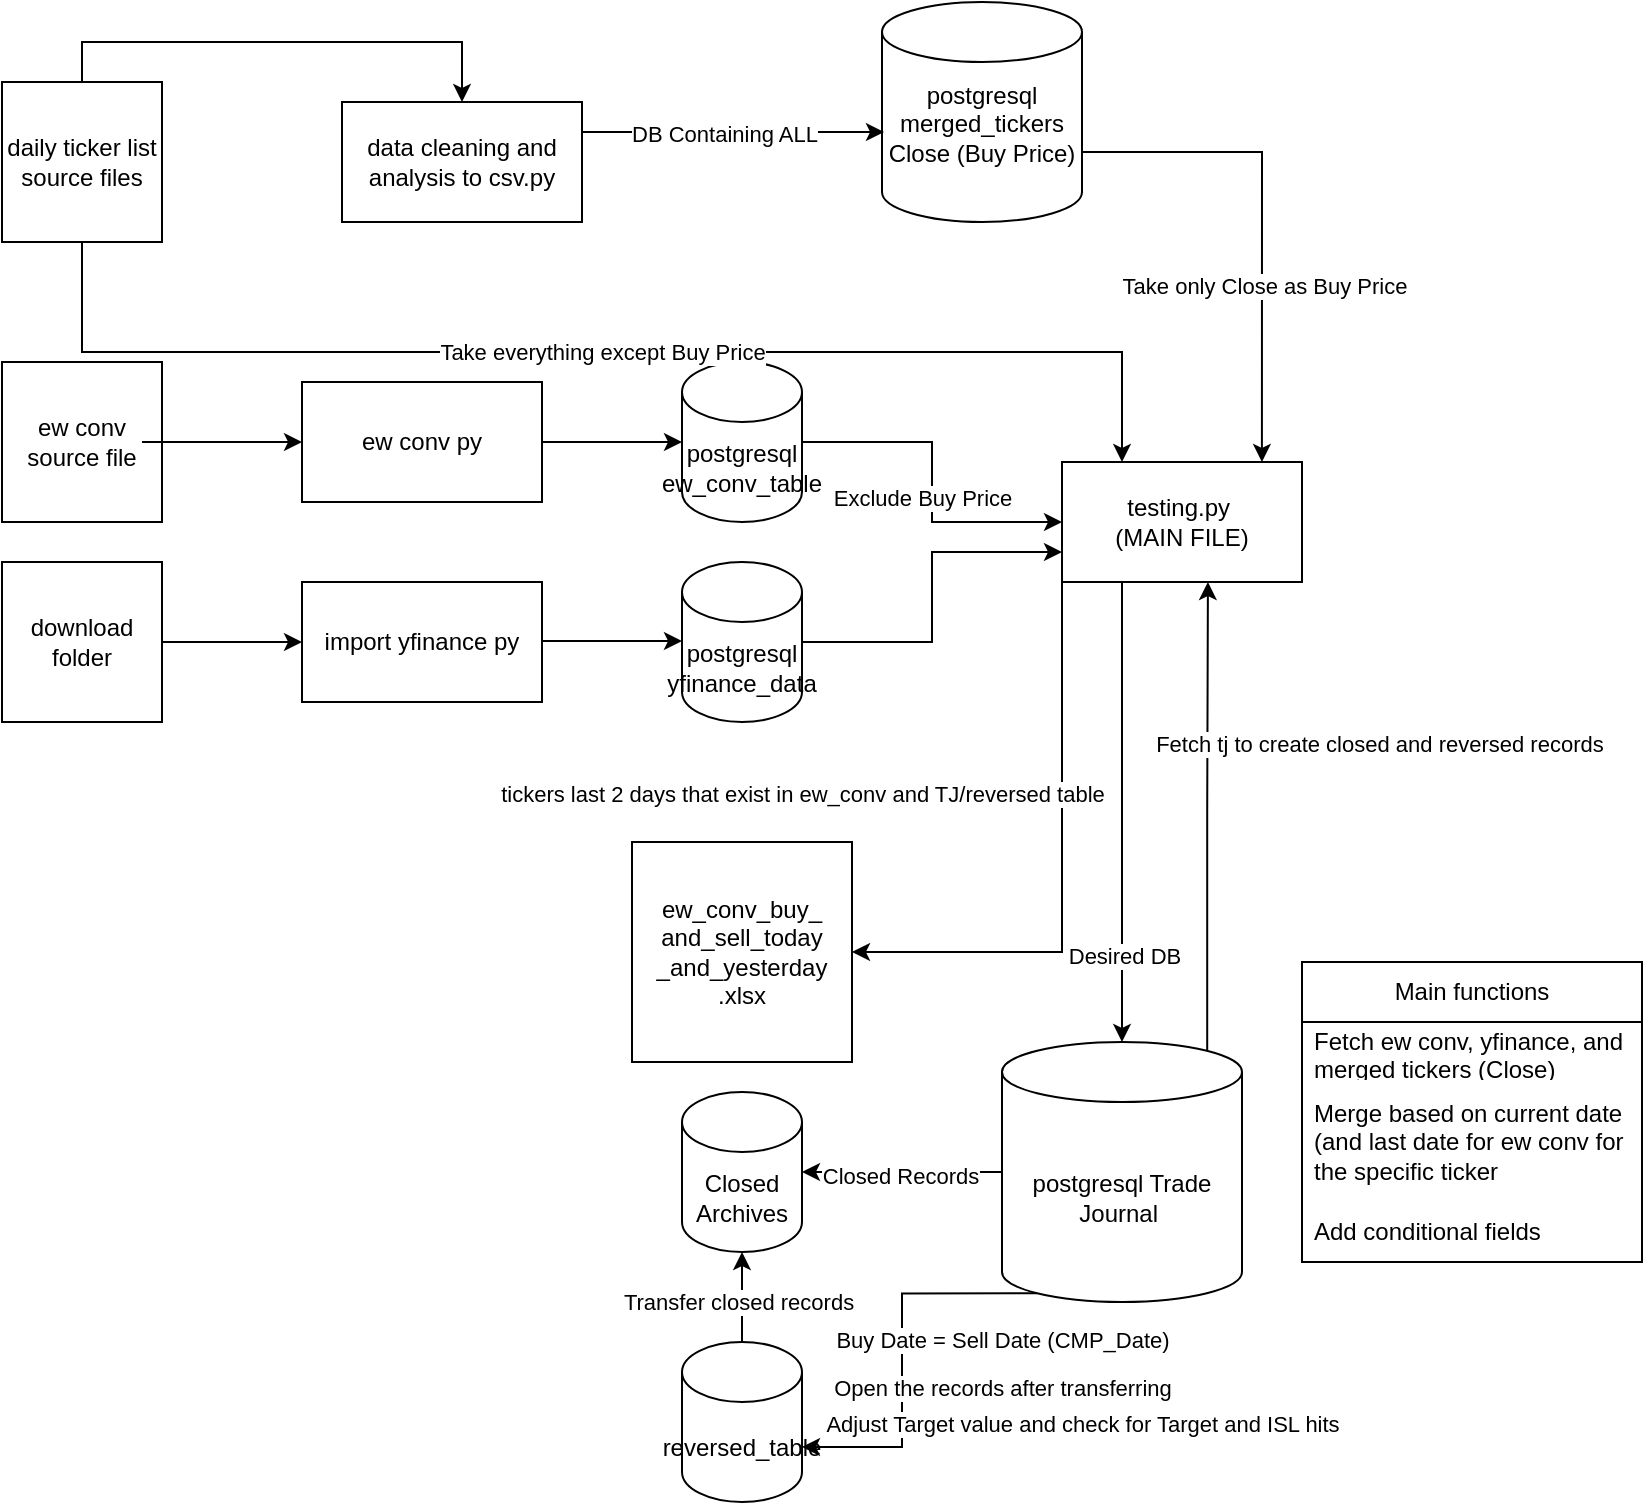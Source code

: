 <mxfile version="24.8.6">
  <diagram name="Page-1" id="f7qXiUDUXM9vJUY4WpnZ">
    <mxGraphModel dx="1434" dy="784" grid="1" gridSize="10" guides="1" tooltips="1" connect="1" arrows="1" fold="1" page="1" pageScale="1" pageWidth="850" pageHeight="1100" math="0" shadow="0">
      <root>
        <mxCell id="0" />
        <mxCell id="1" parent="0" />
        <mxCell id="9g_AEu41fhtfM2SIhQAU-1" value="ew conv py" style="rounded=0;whiteSpace=wrap;html=1;" parent="1" vertex="1">
          <mxGeometry x="170" y="220" width="120" height="60" as="geometry" />
        </mxCell>
        <mxCell id="9g_AEu41fhtfM2SIhQAU-2" value="import yfinance py" style="rounded=0;whiteSpace=wrap;html=1;" parent="1" vertex="1">
          <mxGeometry x="170" y="320" width="120" height="60" as="geometry" />
        </mxCell>
        <mxCell id="H_QMuTr9eTEAzUCj69De-5" style="edgeStyle=orthogonalEdgeStyle;rounded=0;orthogonalLoop=1;jettySize=auto;html=1;exitX=0;exitY=1;exitDx=0;exitDy=0;entryX=1;entryY=0.5;entryDx=0;entryDy=0;" edge="1" parent="1" source="9g_AEu41fhtfM2SIhQAU-3" target="H_QMuTr9eTEAzUCj69De-1">
          <mxGeometry relative="1" as="geometry" />
        </mxCell>
        <mxCell id="H_QMuTr9eTEAzUCj69De-6" value="tickers last 2 days that exist in ew_conv and TJ/reversed table" style="edgeLabel;html=1;align=center;verticalAlign=middle;resizable=0;points=[];" vertex="1" connectable="0" parent="H_QMuTr9eTEAzUCj69De-5">
          <mxGeometry x="-0.133" y="-1" relative="1" as="geometry">
            <mxPoint x="-129" y="-20" as="offset" />
          </mxGeometry>
        </mxCell>
        <mxCell id="9g_AEu41fhtfM2SIhQAU-3" value="testing.py&amp;nbsp;&lt;div&gt;(MAIN FILE)&lt;/div&gt;" style="rounded=0;whiteSpace=wrap;html=1;" parent="1" vertex="1">
          <mxGeometry x="550" y="260" width="120" height="60" as="geometry" />
        </mxCell>
        <mxCell id="9g_AEu41fhtfM2SIhQAU-4" value="" style="endArrow=classic;html=1;rounded=0;" parent="1" edge="1">
          <mxGeometry width="50" height="50" relative="1" as="geometry">
            <mxPoint x="290" y="250" as="sourcePoint" />
            <mxPoint x="360" y="250" as="targetPoint" />
          </mxGeometry>
        </mxCell>
        <mxCell id="9g_AEu41fhtfM2SIhQAU-5" value="" style="endArrow=classic;html=1;rounded=0;" parent="1" edge="1">
          <mxGeometry width="50" height="50" relative="1" as="geometry">
            <mxPoint x="290" y="349.5" as="sourcePoint" />
            <mxPoint x="360" y="349.5" as="targetPoint" />
          </mxGeometry>
        </mxCell>
        <mxCell id="9g_AEu41fhtfM2SIhQAU-20" style="edgeStyle=orthogonalEdgeStyle;rounded=0;orthogonalLoop=1;jettySize=auto;html=1;exitX=1;exitY=0.5;exitDx=0;exitDy=0;exitPerimeter=0;entryX=0;entryY=0.5;entryDx=0;entryDy=0;" parent="1" source="9g_AEu41fhtfM2SIhQAU-7" target="9g_AEu41fhtfM2SIhQAU-3" edge="1">
          <mxGeometry relative="1" as="geometry">
            <mxPoint x="490" y="250" as="targetPoint" />
          </mxGeometry>
        </mxCell>
        <mxCell id="d_13KXShtALWo8nMmFfi-22" value="Exclude Buy Price" style="edgeLabel;html=1;align=center;verticalAlign=middle;resizable=0;points=[];" parent="9g_AEu41fhtfM2SIhQAU-20" vertex="1" connectable="0">
          <mxGeometry x="0.092" relative="1" as="geometry">
            <mxPoint x="-5" as="offset" />
          </mxGeometry>
        </mxCell>
        <mxCell id="9g_AEu41fhtfM2SIhQAU-7" value="postgresql ew_conv_table" style="shape=cylinder3;whiteSpace=wrap;html=1;boundedLbl=1;backgroundOutline=1;size=15;" parent="1" vertex="1">
          <mxGeometry x="360" y="210" width="60" height="80" as="geometry" />
        </mxCell>
        <mxCell id="9g_AEu41fhtfM2SIhQAU-21" style="edgeStyle=orthogonalEdgeStyle;rounded=0;orthogonalLoop=1;jettySize=auto;html=1;exitX=1;exitY=0.5;exitDx=0;exitDy=0;exitPerimeter=0;entryX=0;entryY=0.75;entryDx=0;entryDy=0;" parent="1" source="9g_AEu41fhtfM2SIhQAU-8" target="9g_AEu41fhtfM2SIhQAU-3" edge="1">
          <mxGeometry relative="1" as="geometry">
            <mxPoint x="490" y="350" as="targetPoint" />
          </mxGeometry>
        </mxCell>
        <mxCell id="9g_AEu41fhtfM2SIhQAU-8" value="postgresql yfinance_data" style="shape=cylinder3;whiteSpace=wrap;html=1;boundedLbl=1;backgroundOutline=1;size=15;" parent="1" vertex="1">
          <mxGeometry x="360" y="310" width="60" height="80" as="geometry" />
        </mxCell>
        <mxCell id="9g_AEu41fhtfM2SIhQAU-9" value="ew conv source file" style="whiteSpace=wrap;html=1;aspect=fixed;" parent="1" vertex="1">
          <mxGeometry x="20" y="210" width="80" height="80" as="geometry" />
        </mxCell>
        <mxCell id="9g_AEu41fhtfM2SIhQAU-11" value="" style="endArrow=classic;html=1;rounded=0;entryX=0;entryY=0.5;entryDx=0;entryDy=0;" parent="1" target="9g_AEu41fhtfM2SIhQAU-1" edge="1">
          <mxGeometry width="50" height="50" relative="1" as="geometry">
            <mxPoint x="90" y="250" as="sourcePoint" />
            <mxPoint x="160" y="250" as="targetPoint" />
          </mxGeometry>
        </mxCell>
        <mxCell id="Gc0xQWbeNlLE-9sP4hYX-16" style="edgeStyle=orthogonalEdgeStyle;rounded=0;orthogonalLoop=1;jettySize=auto;html=1;entryX=0.5;entryY=0;entryDx=0;entryDy=0;exitX=0.5;exitY=0;exitDx=0;exitDy=0;" parent="1" source="9g_AEu41fhtfM2SIhQAU-25" target="Gc0xQWbeNlLE-9sP4hYX-17" edge="1">
          <mxGeometry relative="1" as="geometry">
            <mxPoint x="260" y="80" as="targetPoint" />
          </mxGeometry>
        </mxCell>
        <mxCell id="9g_AEu41fhtfM2SIhQAU-25" value="daily ticker list source files" style="whiteSpace=wrap;html=1;aspect=fixed;" parent="1" vertex="1">
          <mxGeometry x="20" y="70" width="80" height="80" as="geometry" />
        </mxCell>
        <mxCell id="9g_AEu41fhtfM2SIhQAU-28" value="postgresql Trade Journal&amp;nbsp;" style="shape=cylinder3;whiteSpace=wrap;html=1;boundedLbl=1;backgroundOutline=1;size=15;" parent="1" vertex="1">
          <mxGeometry x="520" y="550" width="120" height="130" as="geometry" />
        </mxCell>
        <mxCell id="9g_AEu41fhtfM2SIhQAU-29" value="Main functions" style="swimlane;fontStyle=0;childLayout=stackLayout;horizontal=1;startSize=30;horizontalStack=0;resizeParent=1;resizeParentMax=0;resizeLast=0;collapsible=1;marginBottom=0;whiteSpace=wrap;html=1;" parent="1" vertex="1">
          <mxGeometry x="670" y="510" width="170" height="150" as="geometry" />
        </mxCell>
        <mxCell id="9g_AEu41fhtfM2SIhQAU-30" value="Fetch ew conv, yfinance, and merged tickers (Close)" style="text;strokeColor=none;fillColor=none;align=left;verticalAlign=middle;spacingLeft=4;spacingRight=4;overflow=hidden;points=[[0,0.5],[1,0.5]];portConstraint=eastwest;rotatable=0;whiteSpace=wrap;html=1;" parent="9g_AEu41fhtfM2SIhQAU-29" vertex="1">
          <mxGeometry y="30" width="170" height="30" as="geometry" />
        </mxCell>
        <mxCell id="9g_AEu41fhtfM2SIhQAU-31" value="Merge based on current date (and last date for ew conv for the specific ticker" style="text;strokeColor=none;fillColor=none;align=left;verticalAlign=middle;spacingLeft=4;spacingRight=4;overflow=hidden;points=[[0,0.5],[1,0.5]];portConstraint=eastwest;rotatable=0;whiteSpace=wrap;html=1;" parent="9g_AEu41fhtfM2SIhQAU-29" vertex="1">
          <mxGeometry y="60" width="170" height="60" as="geometry" />
        </mxCell>
        <mxCell id="9g_AEu41fhtfM2SIhQAU-32" value="Add conditional fields&amp;nbsp;" style="text;strokeColor=none;fillColor=none;align=left;verticalAlign=middle;spacingLeft=4;spacingRight=4;overflow=hidden;points=[[0,0.5],[1,0.5]];portConstraint=eastwest;rotatable=0;whiteSpace=wrap;html=1;" parent="9g_AEu41fhtfM2SIhQAU-29" vertex="1">
          <mxGeometry y="120" width="170" height="30" as="geometry" />
        </mxCell>
        <mxCell id="9g_AEu41fhtfM2SIhQAU-33" style="edgeStyle=orthogonalEdgeStyle;rounded=0;orthogonalLoop=1;jettySize=auto;html=1;exitX=0.25;exitY=1;exitDx=0;exitDy=0;entryX=0.5;entryY=0;entryDx=0;entryDy=0;entryPerimeter=0;" parent="1" source="9g_AEu41fhtfM2SIhQAU-3" target="9g_AEu41fhtfM2SIhQAU-28" edge="1">
          <mxGeometry relative="1" as="geometry" />
        </mxCell>
        <mxCell id="d_13KXShtALWo8nMmFfi-17" value="Desired DB" style="edgeLabel;html=1;align=center;verticalAlign=middle;resizable=0;points=[];" parent="9g_AEu41fhtfM2SIhQAU-33" vertex="1" connectable="0">
          <mxGeometry x="0.623" y="1" relative="1" as="geometry">
            <mxPoint as="offset" />
          </mxGeometry>
        </mxCell>
        <mxCell id="Gc0xQWbeNlLE-9sP4hYX-2" value="Closed Archives" style="shape=cylinder3;whiteSpace=wrap;html=1;boundedLbl=1;backgroundOutline=1;size=15;" parent="1" vertex="1">
          <mxGeometry x="360" y="575" width="60" height="80" as="geometry" />
        </mxCell>
        <mxCell id="d_13KXShtALWo8nMmFfi-7" style="edgeStyle=orthogonalEdgeStyle;rounded=0;orthogonalLoop=1;jettySize=auto;html=1;entryX=0.833;entryY=0;entryDx=0;entryDy=0;entryPerimeter=0;exitX=1;exitY=0;exitDx=0;exitDy=75;exitPerimeter=0;" parent="1" source="Gc0xQWbeNlLE-9sP4hYX-4" target="9g_AEu41fhtfM2SIhQAU-3" edge="1">
          <mxGeometry relative="1" as="geometry" />
        </mxCell>
        <mxCell id="d_13KXShtALWo8nMmFfi-19" value="Take only Close as Buy Price" style="edgeLabel;html=1;align=center;verticalAlign=middle;resizable=0;points=[];" parent="d_13KXShtALWo8nMmFfi-7" vertex="1" connectable="0">
          <mxGeometry x="0.278" y="1" relative="1" as="geometry">
            <mxPoint as="offset" />
          </mxGeometry>
        </mxCell>
        <mxCell id="Gc0xQWbeNlLE-9sP4hYX-4" value="postgresql&lt;div&gt;merged_tickers Close (Buy Price)&lt;div&gt;&lt;br&gt;&lt;/div&gt;&lt;/div&gt;" style="shape=cylinder3;whiteSpace=wrap;html=1;boundedLbl=1;backgroundOutline=1;size=15;" parent="1" vertex="1">
          <mxGeometry x="460" y="30" width="100" height="110" as="geometry" />
        </mxCell>
        <mxCell id="Gc0xQWbeNlLE-9sP4hYX-10" style="edgeStyle=orthogonalEdgeStyle;rounded=0;orthogonalLoop=1;jettySize=auto;html=1;entryX=1;entryY=0.5;entryDx=0;entryDy=0;entryPerimeter=0;" parent="1" source="9g_AEu41fhtfM2SIhQAU-28" target="Gc0xQWbeNlLE-9sP4hYX-2" edge="1">
          <mxGeometry relative="1" as="geometry" />
        </mxCell>
        <mxCell id="d_13KXShtALWo8nMmFfi-16" value="Closed Records" style="edgeLabel;html=1;align=center;verticalAlign=middle;resizable=0;points=[];" parent="Gc0xQWbeNlLE-9sP4hYX-10" vertex="1" connectable="0">
          <mxGeometry x="0.02" y="2" relative="1" as="geometry">
            <mxPoint as="offset" />
          </mxGeometry>
        </mxCell>
        <mxCell id="Gc0xQWbeNlLE-9sP4hYX-17" value="data cleaning and analysis to csv.&lt;span style=&quot;background-color: initial;&quot;&gt;py&lt;/span&gt;" style="rounded=0;whiteSpace=wrap;html=1;" parent="1" vertex="1">
          <mxGeometry x="190" y="80" width="120" height="60" as="geometry" />
        </mxCell>
        <mxCell id="Gc0xQWbeNlLE-9sP4hYX-19" value="" style="edgeStyle=orthogonalEdgeStyle;rounded=0;orthogonalLoop=1;jettySize=auto;html=1;" parent="1" source="Gc0xQWbeNlLE-9sP4hYX-18" target="9g_AEu41fhtfM2SIhQAU-2" edge="1">
          <mxGeometry relative="1" as="geometry" />
        </mxCell>
        <mxCell id="Gc0xQWbeNlLE-9sP4hYX-18" value="download folder" style="whiteSpace=wrap;html=1;aspect=fixed;" parent="1" vertex="1">
          <mxGeometry x="20" y="310" width="80" height="80" as="geometry" />
        </mxCell>
        <mxCell id="d_13KXShtALWo8nMmFfi-5" style="edgeStyle=orthogonalEdgeStyle;rounded=0;orthogonalLoop=1;jettySize=auto;html=1;exitX=0.5;exitY=1;exitDx=0;exitDy=0;entryX=0.25;entryY=0;entryDx=0;entryDy=0;" parent="1" source="9g_AEu41fhtfM2SIhQAU-25" target="9g_AEu41fhtfM2SIhQAU-3" edge="1">
          <mxGeometry relative="1" as="geometry">
            <mxPoint x="680" y="190" as="targetPoint" />
          </mxGeometry>
        </mxCell>
        <mxCell id="d_13KXShtALWo8nMmFfi-20" value="Take everything except Buy Price" style="edgeLabel;html=1;align=center;verticalAlign=middle;resizable=0;points=[];" parent="d_13KXShtALWo8nMmFfi-5" vertex="1" connectable="0">
          <mxGeometry x="-0.001" relative="1" as="geometry">
            <mxPoint as="offset" />
          </mxGeometry>
        </mxCell>
        <mxCell id="d_13KXShtALWo8nMmFfi-10" style="edgeStyle=orthogonalEdgeStyle;rounded=0;orthogonalLoop=1;jettySize=auto;html=1;exitX=1;exitY=0.25;exitDx=0;exitDy=0;entryX=0.01;entryY=0.591;entryDx=0;entryDy=0;entryPerimeter=0;" parent="1" source="Gc0xQWbeNlLE-9sP4hYX-17" target="Gc0xQWbeNlLE-9sP4hYX-4" edge="1">
          <mxGeometry relative="1" as="geometry" />
        </mxCell>
        <mxCell id="d_13KXShtALWo8nMmFfi-18" value="DB Containing ALL" style="edgeLabel;html=1;align=center;verticalAlign=middle;resizable=0;points=[];" parent="d_13KXShtALWo8nMmFfi-10" vertex="1" connectable="0">
          <mxGeometry x="-0.06" y="-1" relative="1" as="geometry">
            <mxPoint as="offset" />
          </mxGeometry>
        </mxCell>
        <mxCell id="xx_cJj7TupkbCxLRunbi-3" value="" style="edgeStyle=orthogonalEdgeStyle;rounded=0;orthogonalLoop=1;jettySize=auto;html=1;" parent="1" source="d_13KXShtALWo8nMmFfi-24" target="Gc0xQWbeNlLE-9sP4hYX-2" edge="1">
          <mxGeometry relative="1" as="geometry" />
        </mxCell>
        <mxCell id="xx_cJj7TupkbCxLRunbi-4" value="Transfer closed records" style="edgeLabel;html=1;align=center;verticalAlign=middle;resizable=0;points=[];" parent="xx_cJj7TupkbCxLRunbi-3" vertex="1" connectable="0">
          <mxGeometry x="-0.111" y="2" relative="1" as="geometry">
            <mxPoint as="offset" />
          </mxGeometry>
        </mxCell>
        <mxCell id="d_13KXShtALWo8nMmFfi-24" value="reversed_table" style="shape=cylinder3;whiteSpace=wrap;html=1;boundedLbl=1;backgroundOutline=1;size=15;" parent="1" vertex="1">
          <mxGeometry x="360" y="700" width="60" height="80" as="geometry" />
        </mxCell>
        <mxCell id="d_13KXShtALWo8nMmFfi-26" style="edgeStyle=orthogonalEdgeStyle;rounded=0;orthogonalLoop=1;jettySize=auto;html=1;exitX=0.145;exitY=1;exitDx=0;exitDy=-4.35;exitPerimeter=0;entryX=1;entryY=0;entryDx=0;entryDy=52.5;entryPerimeter=0;" parent="1" source="9g_AEu41fhtfM2SIhQAU-28" target="d_13KXShtALWo8nMmFfi-24" edge="1">
          <mxGeometry relative="1" as="geometry" />
        </mxCell>
        <mxCell id="d_13KXShtALWo8nMmFfi-27" value="Buy Date = Sell Date (CMP_Date)" style="edgeLabel;html=1;align=center;verticalAlign=middle;resizable=0;points=[];" parent="d_13KXShtALWo8nMmFfi-26" vertex="1" connectable="0">
          <mxGeometry x="-0.119" y="-1" relative="1" as="geometry">
            <mxPoint x="51" y="5" as="offset" />
          </mxGeometry>
        </mxCell>
        <mxCell id="xx_cJj7TupkbCxLRunbi-5" value="Open the records after transferring" style="edgeLabel;html=1;align=center;verticalAlign=middle;resizable=0;points=[];" parent="d_13KXShtALWo8nMmFfi-26" vertex="1" connectable="0">
          <mxGeometry x="0.181" y="1" relative="1" as="geometry">
            <mxPoint x="49" as="offset" />
          </mxGeometry>
        </mxCell>
        <mxCell id="xx_cJj7TupkbCxLRunbi-7" value="Adjust Target value and check for Target and ISL hits" style="edgeLabel;html=1;align=center;verticalAlign=middle;resizable=0;points=[];" parent="d_13KXShtALWo8nMmFfi-26" vertex="1" connectable="0">
          <mxGeometry x="0.367" y="1" relative="1" as="geometry">
            <mxPoint x="89" as="offset" />
          </mxGeometry>
        </mxCell>
        <mxCell id="d_13KXShtALWo8nMmFfi-28" style="edgeStyle=orthogonalEdgeStyle;rounded=0;orthogonalLoop=1;jettySize=auto;html=1;exitX=0.855;exitY=0;exitDx=0;exitDy=4.35;exitPerimeter=0;entryX=0.608;entryY=1;entryDx=0;entryDy=0;entryPerimeter=0;" parent="1" source="9g_AEu41fhtfM2SIhQAU-28" target="9g_AEu41fhtfM2SIhQAU-3" edge="1">
          <mxGeometry relative="1" as="geometry" />
        </mxCell>
        <mxCell id="d_13KXShtALWo8nMmFfi-29" value="Fetch tj to create closed and reversed records&amp;nbsp;" style="edgeLabel;html=1;align=center;verticalAlign=middle;resizable=0;points=[];" parent="d_13KXShtALWo8nMmFfi-28" vertex="1" connectable="0">
          <mxGeometry x="0.093" relative="1" as="geometry">
            <mxPoint x="87" y="-26" as="offset" />
          </mxGeometry>
        </mxCell>
        <mxCell id="H_QMuTr9eTEAzUCj69De-1" value="ew_conv_buy_&lt;div&gt;and_sell_today&lt;/div&gt;&lt;div&gt;&lt;span style=&quot;background-color: initial;&quot;&gt;_and_yesterday&lt;/span&gt;&lt;/div&gt;&lt;div&gt;&lt;span style=&quot;background-color: initial;&quot;&gt;.xlsx&lt;/span&gt;&lt;/div&gt;" style="whiteSpace=wrap;html=1;aspect=fixed;" vertex="1" parent="1">
          <mxGeometry x="335" y="450" width="110" height="110" as="geometry" />
        </mxCell>
      </root>
    </mxGraphModel>
  </diagram>
</mxfile>

